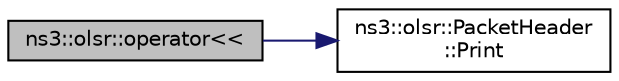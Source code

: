 digraph "ns3::olsr::operator&lt;&lt;"
{
  edge [fontname="Helvetica",fontsize="10",labelfontname="Helvetica",labelfontsize="10"];
  node [fontname="Helvetica",fontsize="10",shape=record];
  rankdir="LR";
  Node1 [label="ns3::olsr::operator\<\<",height=0.2,width=0.4,color="black", fillcolor="grey75", style="filled", fontcolor="black"];
  Node1 -> Node2 [color="midnightblue",fontsize="10",style="solid"];
  Node2 [label="ns3::olsr::PacketHeader\l::Print",height=0.2,width=0.4,color="black", fillcolor="white", style="filled",URL="$d1/dc3/classns3_1_1olsr_1_1PacketHeader.html#a5ea9b23c06f192e62a0529777f270881"];
}
